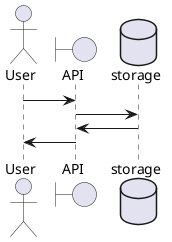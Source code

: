 @startuml
actor User
boundary API
database storage

User -> API
API -> storage
storage -> API
API -> User
@enduml